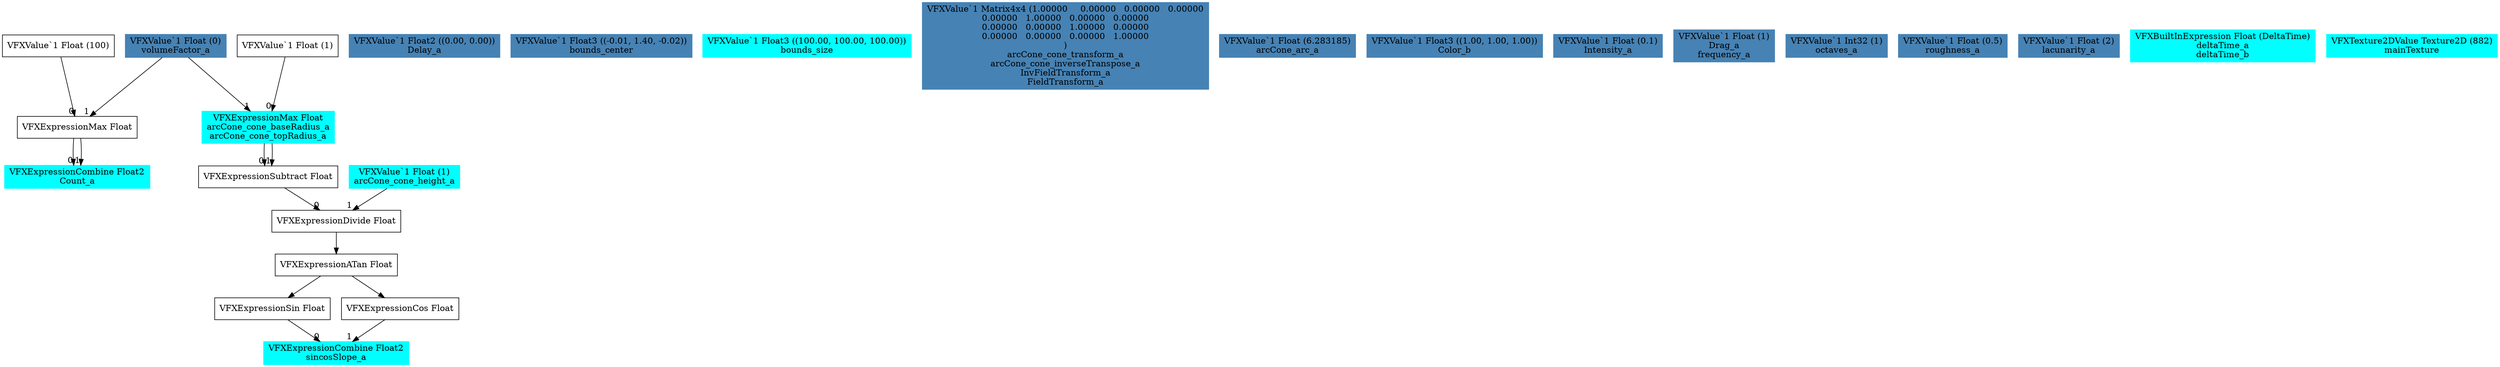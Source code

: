 digraph G {
node0 [shape="box" color="cyan" style="filled" label="VFXExpressionCombine Float2
Count_a"]
node1 [shape="box" label="VFXExpressionMax Float"]
node2 [shape="box" label="VFXValue`1 Float (100)"]
node3 [shape="box" color="steelblue" style="filled" label="VFXValue`1 Float (0)
volumeFactor_a"]
node4 [shape="box" color="steelblue" style="filled" label="VFXValue`1 Float2 ((0.00, 0.00))
Delay_a"]
node5 [shape="box" color="steelblue" style="filled" label="VFXValue`1 Float3 ((-0.01, 1.40, -0.02))
bounds_center"]
node6 [shape="box" color="cyan" style="filled" label="VFXValue`1 Float3 ((100.00, 100.00, 100.00))
bounds_size"]
node7 [shape="box" color="steelblue" style="filled" label="VFXValue`1 Matrix4x4 (1.00000	0.00000	0.00000	0.00000
0.00000	1.00000	0.00000	0.00000
0.00000	0.00000	1.00000	0.00000
0.00000	0.00000	0.00000	1.00000
)
arcCone_cone_transform_a
arcCone_cone_inverseTranspose_a
InvFieldTransform_a
FieldTransform_a"]
node8 [shape="box" color="cyan" style="filled" label="VFXExpressionMax Float
arcCone_cone_baseRadius_a
arcCone_cone_topRadius_a"]
node9 [shape="box" label="VFXValue`1 Float (1)"]
node10 [shape="box" color="cyan" style="filled" label="VFXValue`1 Float (1)
arcCone_cone_height_a"]
node11 [shape="box" color="steelblue" style="filled" label="VFXValue`1 Float (6.283185)
arcCone_arc_a"]
node12 [shape="box" color="cyan" style="filled" label="VFXExpressionCombine Float2
sincosSlope_a"]
node13 [shape="box" label="VFXExpressionSin Float"]
node14 [shape="box" label="VFXExpressionATan Float"]
node15 [shape="box" label="VFXExpressionDivide Float"]
node16 [shape="box" label="VFXExpressionSubtract Float"]
node17 [shape="box" label="VFXExpressionCos Float"]
node18 [shape="box" color="steelblue" style="filled" label="VFXValue`1 Float3 ((1.00, 1.00, 1.00))
Color_b"]
node19 [shape="box" color="steelblue" style="filled" label="VFXValue`1 Float (0.1)
Intensity_a"]
node20 [shape="box" color="steelblue" style="filled" label="VFXValue`1 Float (1)
Drag_a
frequency_a"]
node21 [shape="box" color="steelblue" style="filled" label="VFXValue`1 Int32 (1)
octaves_a"]
node22 [shape="box" color="steelblue" style="filled" label="VFXValue`1 Float (0.5)
roughness_a"]
node23 [shape="box" color="steelblue" style="filled" label="VFXValue`1 Float (2)
lacunarity_a"]
node24 [shape="box" color="cyan" style="filled" label="VFXBuiltInExpression Float (DeltaTime)
deltaTime_a
deltaTime_b"]
node25 [shape="box" color="cyan" style="filled" label="VFXTexture2DValue Texture2D (882)
mainTexture"]
node1 -> node0 [headlabel="0"]
node1 -> node0 [headlabel="1"]
node2 -> node1 [headlabel="0"]
node3 -> node1 [headlabel="1"]
node9 -> node8 [headlabel="0"]
node3 -> node8 [headlabel="1"]
node13 -> node12 [headlabel="0"]
node17 -> node12 [headlabel="1"]
node14 -> node13 
node15 -> node14 
node16 -> node15 [headlabel="0"]
node10 -> node15 [headlabel="1"]
node8 -> node16 [headlabel="0"]
node8 -> node16 [headlabel="1"]
node14 -> node17 
}
